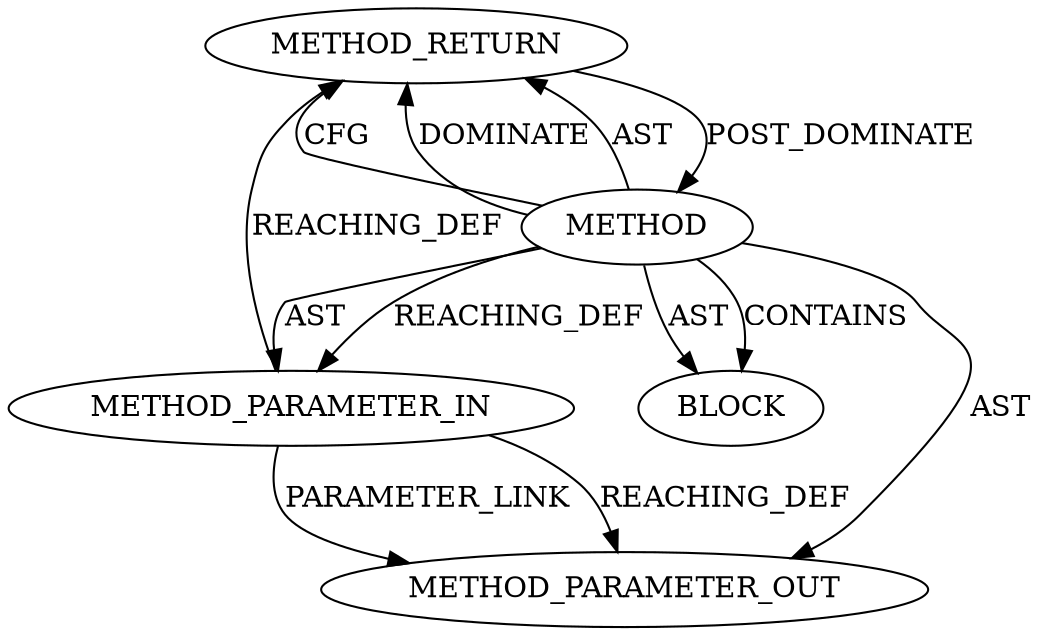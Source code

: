 digraph {
  19676 [label=METHOD_RETURN ORDER=2 CODE="RET" TYPE_FULL_NAME="ANY" EVALUATION_STRATEGY="BY_VALUE"]
  19675 [label=BLOCK ORDER=1 ARGUMENT_INDEX=1 CODE="<empty>" TYPE_FULL_NAME="ANY"]
  19673 [label=METHOD AST_PARENT_TYPE="NAMESPACE_BLOCK" AST_PARENT_FULL_NAME="<global>" ORDER=0 CODE="<empty>" FULL_NAME="sk_stream_moderate_sndbuf" IS_EXTERNAL=true FILENAME="<empty>" SIGNATURE="" NAME="sk_stream_moderate_sndbuf"]
  19674 [label=METHOD_PARAMETER_IN ORDER=1 CODE="p1" IS_VARIADIC=false TYPE_FULL_NAME="ANY" EVALUATION_STRATEGY="BY_VALUE" INDEX=1 NAME="p1"]
  21878 [label=METHOD_PARAMETER_OUT ORDER=1 CODE="p1" IS_VARIADIC=false TYPE_FULL_NAME="ANY" EVALUATION_STRATEGY="BY_VALUE" INDEX=1 NAME="p1"]
  19676 -> 19673 [label=POST_DOMINATE ]
  19673 -> 19675 [label=CONTAINS ]
  19673 -> 19674 [label=REACHING_DEF VARIABLE=""]
  19674 -> 21878 [label=REACHING_DEF VARIABLE="p1"]
  19673 -> 19675 [label=AST ]
  19673 -> 19676 [label=CFG ]
  19673 -> 19676 [label=DOMINATE ]
  19673 -> 19674 [label=AST ]
  19673 -> 21878 [label=AST ]
  19674 -> 19676 [label=REACHING_DEF VARIABLE="p1"]
  19674 -> 21878 [label=PARAMETER_LINK ]
  19673 -> 19676 [label=AST ]
}

